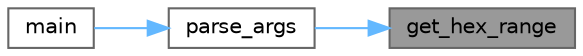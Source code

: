 digraph "get_hex_range"
{
 // LATEX_PDF_SIZE
  bgcolor="transparent";
  edge [fontname=Helvetica,fontsize=10,labelfontname=Helvetica,labelfontsize=10];
  node [fontname=Helvetica,fontsize=10,shape=box,height=0.2,width=0.4];
  rankdir="RL";
  Node1 [label="get_hex_range",height=0.2,width=0.4,color="gray40", fillcolor="grey60", style="filled", fontcolor="black",tooltip="Scan a hexadecimal range from a character string."];
  Node1 -> Node2 [dir="back",color="steelblue1",style="solid"];
  Node2 [label="parse_args",height=0.2,width=0.4,color="grey40", fillcolor="white", style="filled",URL="$unigen-hangul_8c.html#af21f77b695eb80e4d88265be6647978e",tooltip="Parse command line arguments."];
  Node2 -> Node3 [dir="back",color="steelblue1",style="solid"];
  Node3 [label="main",height=0.2,width=0.4,color="grey40", fillcolor="white", style="filled",URL="$unigen-hangul_8c.html#a0ddf1224851353fc92bfbff6f499fa97",tooltip="Program entry point."];
}
